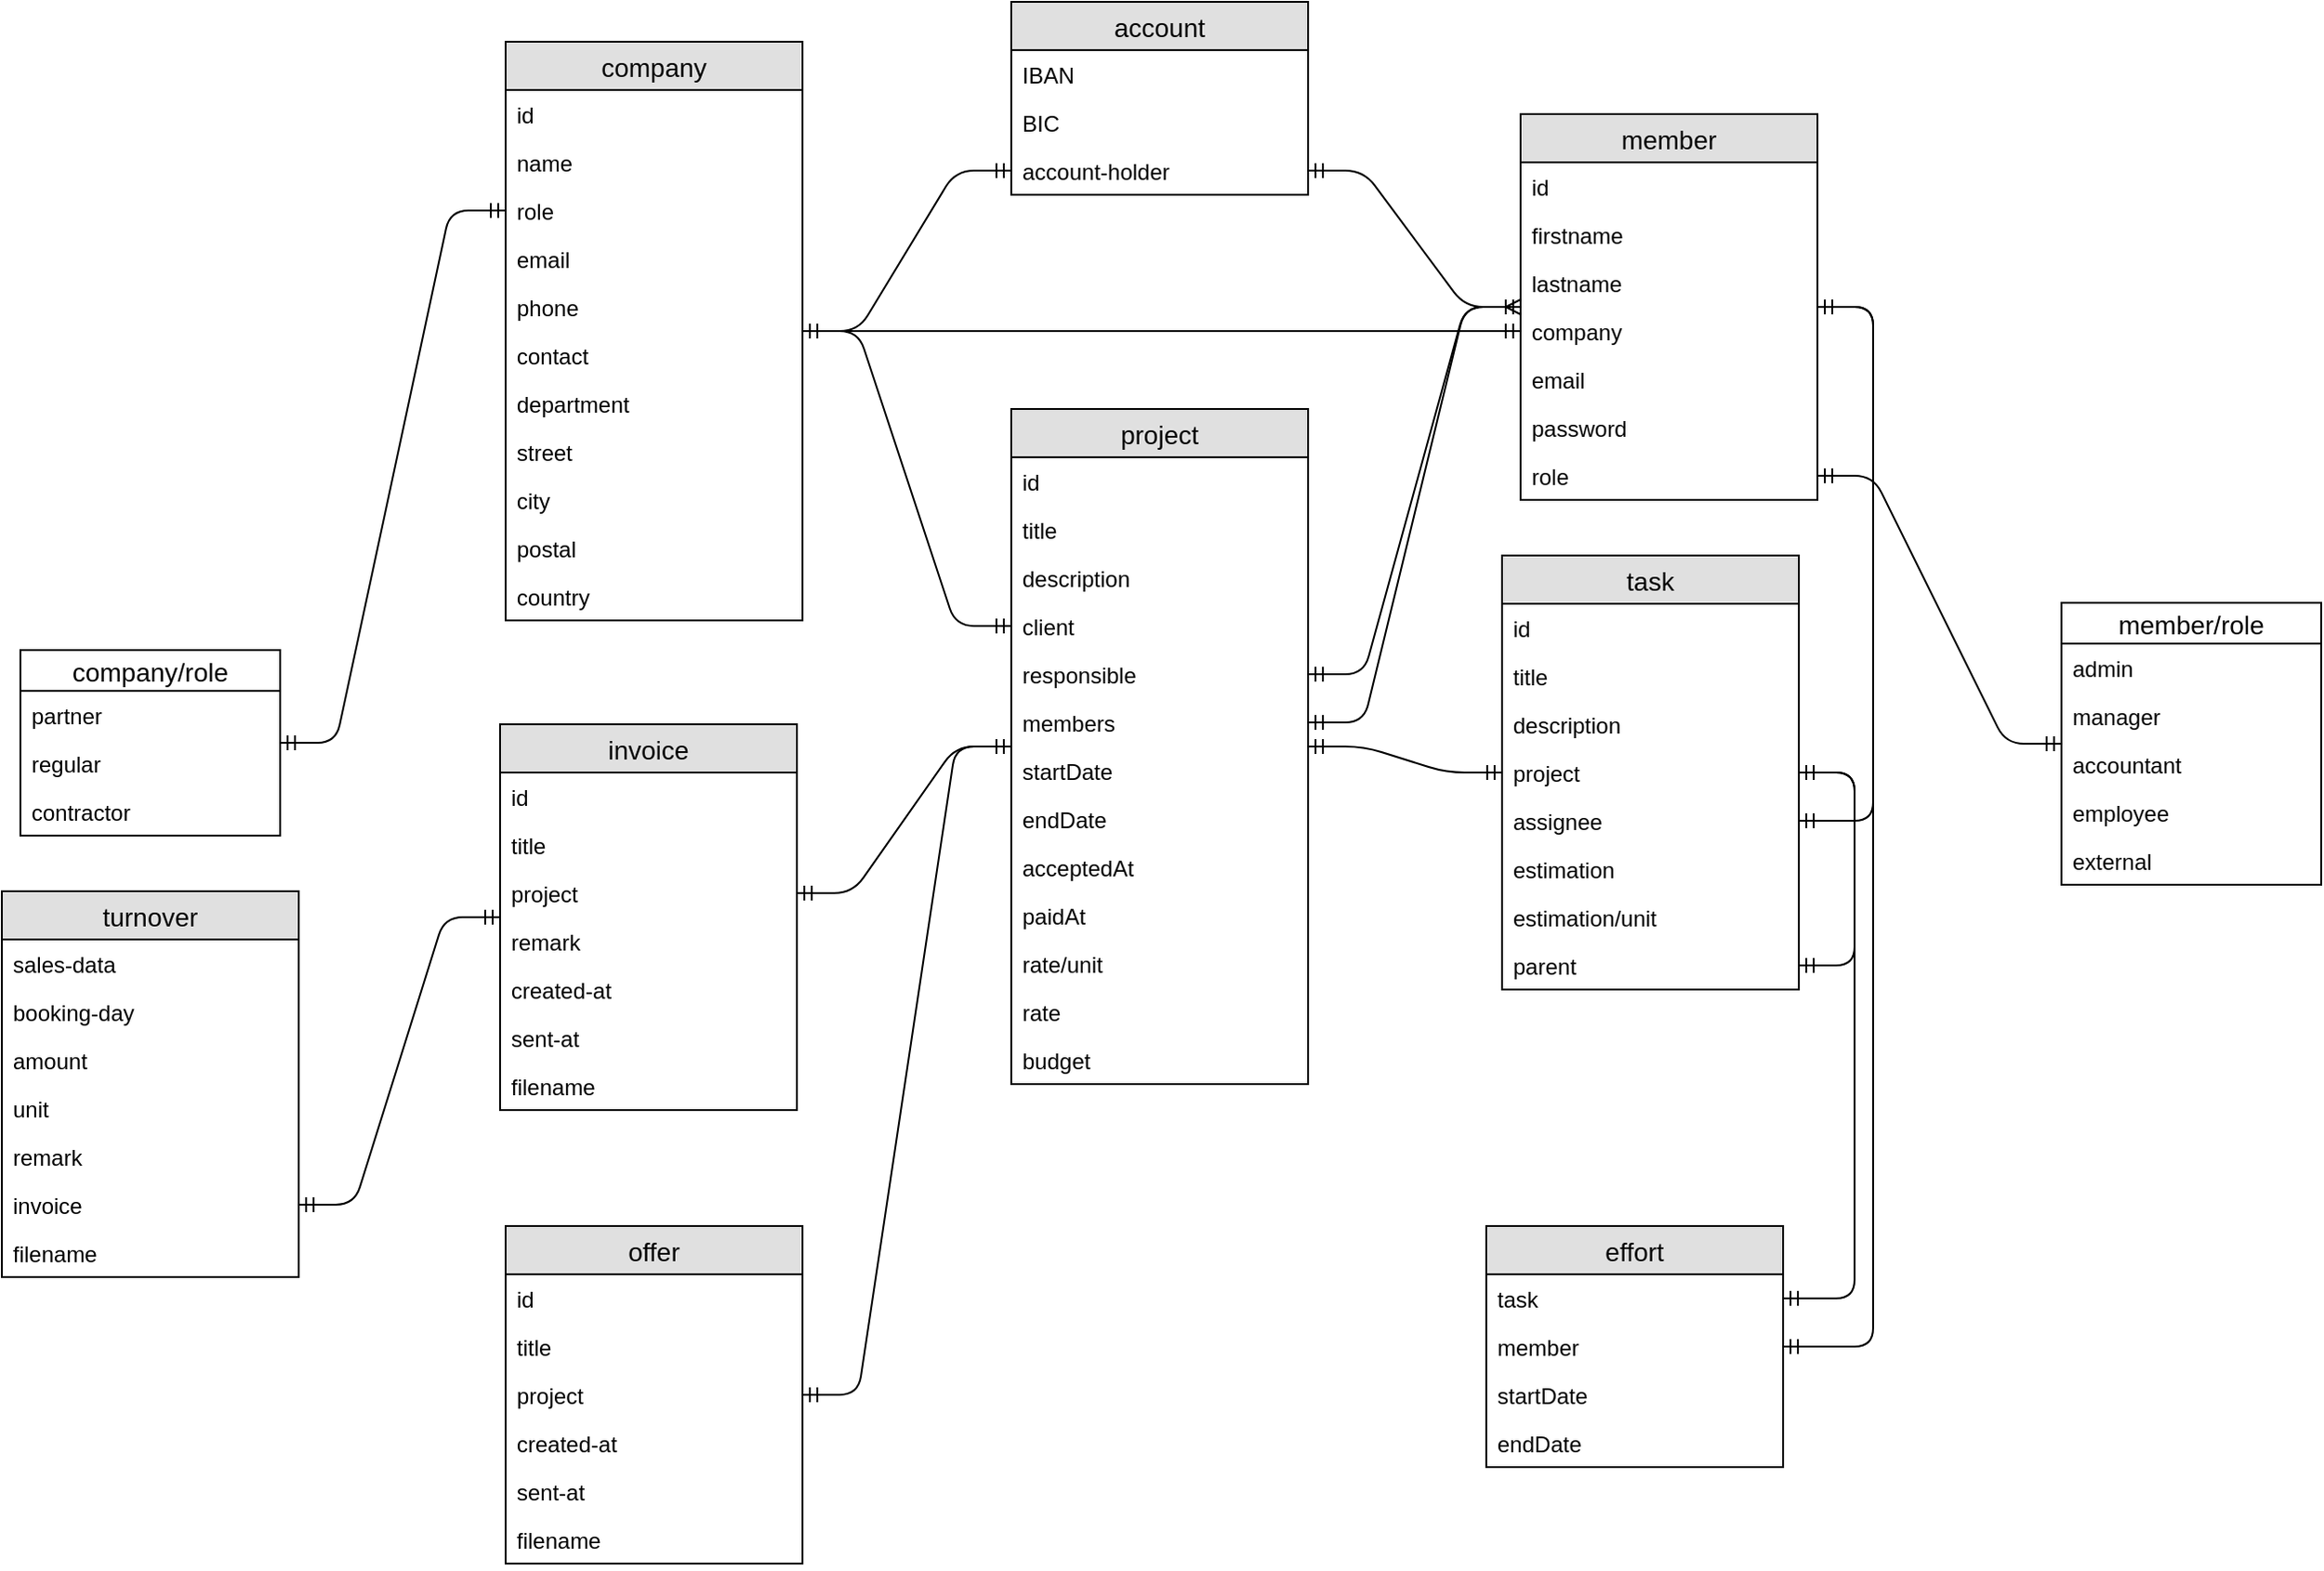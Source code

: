 <mxfile version="12.2.2" type="device" pages="1"><diagram id="qAF_xDKTyDfFlU9RqMce" name="Page-1"><mxGraphModel dx="1219" dy="1504" grid="1" gridSize="10" guides="1" tooltips="1" connect="1" arrows="1" fold="1" page="1" pageScale="1" pageWidth="850" pageHeight="1100" math="0" shadow="0"><root><mxCell id="0"/><mxCell id="1" parent="0"/><mxCell id="1NAAUIKCqXE3l0f01acw-54" value="company" style="swimlane;fontStyle=0;childLayout=stackLayout;horizontal=1;startSize=26;fillColor=#e0e0e0;horizontalStack=0;resizeParent=1;resizeParentMax=0;resizeLast=0;collapsible=1;marginBottom=0;swimlaneFillColor=#ffffff;align=center;fontSize=14;" vertex="1" parent="1"><mxGeometry x="481.5" y="171.5" width="160" height="312" as="geometry"/></mxCell><mxCell id="1NAAUIKCqXE3l0f01acw-69" value="id" style="text;strokeColor=none;fillColor=none;spacingLeft=4;spacingRight=4;overflow=hidden;rotatable=0;points=[[0,0.5],[1,0.5]];portConstraint=eastwest;fontSize=12;" vertex="1" parent="1NAAUIKCqXE3l0f01acw-54"><mxGeometry y="26" width="160" height="26" as="geometry"/></mxCell><mxCell id="1NAAUIKCqXE3l0f01acw-55" value="name" style="text;strokeColor=none;fillColor=none;spacingLeft=4;spacingRight=4;overflow=hidden;rotatable=0;points=[[0,0.5],[1,0.5]];portConstraint=eastwest;fontSize=12;" vertex="1" parent="1NAAUIKCqXE3l0f01acw-54"><mxGeometry y="52" width="160" height="26" as="geometry"/></mxCell><mxCell id="1NAAUIKCqXE3l0f01acw-84" value="role" style="text;strokeColor=none;fillColor=none;spacingLeft=4;spacingRight=4;overflow=hidden;rotatable=0;points=[[0,0.5],[1,0.5]];portConstraint=eastwest;fontSize=12;" vertex="1" parent="1NAAUIKCqXE3l0f01acw-54"><mxGeometry y="78" width="160" height="26" as="geometry"/></mxCell><mxCell id="1NAAUIKCqXE3l0f01acw-62" value="email" style="text;strokeColor=none;fillColor=none;spacingLeft=4;spacingRight=4;overflow=hidden;rotatable=0;points=[[0,0.5],[1,0.5]];portConstraint=eastwest;fontSize=12;" vertex="1" parent="1NAAUIKCqXE3l0f01acw-54"><mxGeometry y="104" width="160" height="26" as="geometry"/></mxCell><mxCell id="1NAAUIKCqXE3l0f01acw-63" value="phone" style="text;strokeColor=none;fillColor=none;spacingLeft=4;spacingRight=4;overflow=hidden;rotatable=0;points=[[0,0.5],[1,0.5]];portConstraint=eastwest;fontSize=12;" vertex="1" parent="1NAAUIKCqXE3l0f01acw-54"><mxGeometry y="130" width="160" height="26" as="geometry"/></mxCell><mxCell id="1NAAUIKCqXE3l0f01acw-56" value="contact" style="text;strokeColor=none;fillColor=none;spacingLeft=4;spacingRight=4;overflow=hidden;rotatable=0;points=[[0,0.5],[1,0.5]];portConstraint=eastwest;fontSize=12;" vertex="1" parent="1NAAUIKCqXE3l0f01acw-54"><mxGeometry y="156" width="160" height="26" as="geometry"/></mxCell><mxCell id="1NAAUIKCqXE3l0f01acw-57" value="department" style="text;strokeColor=none;fillColor=none;spacingLeft=4;spacingRight=4;overflow=hidden;rotatable=0;points=[[0,0.5],[1,0.5]];portConstraint=eastwest;fontSize=12;" vertex="1" parent="1NAAUIKCqXE3l0f01acw-54"><mxGeometry y="182" width="160" height="26" as="geometry"/></mxCell><mxCell id="1NAAUIKCqXE3l0f01acw-58" value="street" style="text;strokeColor=none;fillColor=none;spacingLeft=4;spacingRight=4;overflow=hidden;rotatable=0;points=[[0,0.5],[1,0.5]];portConstraint=eastwest;fontSize=12;" vertex="1" parent="1NAAUIKCqXE3l0f01acw-54"><mxGeometry y="208" width="160" height="26" as="geometry"/></mxCell><mxCell id="1NAAUIKCqXE3l0f01acw-59" value="city" style="text;strokeColor=none;fillColor=none;spacingLeft=4;spacingRight=4;overflow=hidden;rotatable=0;points=[[0,0.5],[1,0.5]];portConstraint=eastwest;fontSize=12;" vertex="1" parent="1NAAUIKCqXE3l0f01acw-54"><mxGeometry y="234" width="160" height="26" as="geometry"/></mxCell><mxCell id="1NAAUIKCqXE3l0f01acw-60" value="postal" style="text;strokeColor=none;fillColor=none;spacingLeft=4;spacingRight=4;overflow=hidden;rotatable=0;points=[[0,0.5],[1,0.5]];portConstraint=eastwest;fontSize=12;" vertex="1" parent="1NAAUIKCqXE3l0f01acw-54"><mxGeometry y="260" width="160" height="26" as="geometry"/></mxCell><mxCell id="1NAAUIKCqXE3l0f01acw-61" value="country" style="text;strokeColor=none;fillColor=none;spacingLeft=4;spacingRight=4;overflow=hidden;rotatable=0;points=[[0,0.5],[1,0.5]];portConstraint=eastwest;fontSize=12;" vertex="1" parent="1NAAUIKCqXE3l0f01acw-54"><mxGeometry y="286" width="160" height="26" as="geometry"/></mxCell><mxCell id="1NAAUIKCqXE3l0f01acw-64" value="member" style="swimlane;fontStyle=0;childLayout=stackLayout;horizontal=1;startSize=26;fillColor=#e0e0e0;horizontalStack=0;resizeParent=1;resizeParentMax=0;resizeLast=0;collapsible=1;marginBottom=0;swimlaneFillColor=#ffffff;align=center;fontSize=14;" vertex="1" parent="1"><mxGeometry x="1028.5" y="210.5" width="160" height="208" as="geometry"><mxRectangle x="1028.5" y="210.5" width="80" height="26" as="alternateBounds"/></mxGeometry></mxCell><mxCell id="1NAAUIKCqXE3l0f01acw-68" value="id" style="text;strokeColor=none;fillColor=none;spacingLeft=4;spacingRight=4;overflow=hidden;rotatable=0;points=[[0,0.5],[1,0.5]];portConstraint=eastwest;fontSize=12;" vertex="1" parent="1NAAUIKCqXE3l0f01acw-64"><mxGeometry y="26" width="160" height="26" as="geometry"/></mxCell><mxCell id="1NAAUIKCqXE3l0f01acw-65" value="firstname" style="text;strokeColor=none;fillColor=none;spacingLeft=4;spacingRight=4;overflow=hidden;rotatable=0;points=[[0,0.5],[1,0.5]];portConstraint=eastwest;fontSize=12;" vertex="1" parent="1NAAUIKCqXE3l0f01acw-64"><mxGeometry y="52" width="160" height="26" as="geometry"/></mxCell><mxCell id="1NAAUIKCqXE3l0f01acw-66" value="lastname" style="text;strokeColor=none;fillColor=none;spacingLeft=4;spacingRight=4;overflow=hidden;rotatable=0;points=[[0,0.5],[1,0.5]];portConstraint=eastwest;fontSize=12;" vertex="1" parent="1NAAUIKCqXE3l0f01acw-64"><mxGeometry y="78" width="160" height="26" as="geometry"/></mxCell><mxCell id="1NAAUIKCqXE3l0f01acw-175" value="company" style="text;strokeColor=none;fillColor=none;spacingLeft=4;spacingRight=4;overflow=hidden;rotatable=0;points=[[0,0.5],[1,0.5]];portConstraint=eastwest;fontSize=12;" vertex="1" parent="1NAAUIKCqXE3l0f01acw-64"><mxGeometry y="104" width="160" height="26" as="geometry"/></mxCell><mxCell id="1NAAUIKCqXE3l0f01acw-67" value="email" style="text;strokeColor=none;fillColor=none;spacingLeft=4;spacingRight=4;overflow=hidden;rotatable=0;points=[[0,0.5],[1,0.5]];portConstraint=eastwest;fontSize=12;" vertex="1" parent="1NAAUIKCqXE3l0f01acw-64"><mxGeometry y="130" width="160" height="26" as="geometry"/></mxCell><mxCell id="1NAAUIKCqXE3l0f01acw-71" value="password" style="text;strokeColor=none;fillColor=none;spacingLeft=4;spacingRight=4;overflow=hidden;rotatable=0;points=[[0,0.5],[1,0.5]];portConstraint=eastwest;fontSize=12;" vertex="1" parent="1NAAUIKCqXE3l0f01acw-64"><mxGeometry y="156" width="160" height="26" as="geometry"/></mxCell><mxCell id="1NAAUIKCqXE3l0f01acw-70" value="role" style="text;strokeColor=none;fillColor=none;spacingLeft=4;spacingRight=4;overflow=hidden;rotatable=0;points=[[0,0.5],[1,0.5]];portConstraint=eastwest;fontSize=12;" vertex="1" parent="1NAAUIKCqXE3l0f01acw-64"><mxGeometry y="182" width="160" height="26" as="geometry"/></mxCell><mxCell id="1NAAUIKCqXE3l0f01acw-91" value="account" style="swimlane;fontStyle=0;childLayout=stackLayout;horizontal=1;startSize=26;fillColor=#e0e0e0;horizontalStack=0;resizeParent=1;resizeParentMax=0;resizeLast=0;collapsible=1;marginBottom=0;swimlaneFillColor=#ffffff;align=center;fontSize=14;" vertex="1" parent="1"><mxGeometry x="754" y="150" width="160" height="104" as="geometry"/></mxCell><mxCell id="1NAAUIKCqXE3l0f01acw-92" value="IBAN" style="text;strokeColor=none;fillColor=none;spacingLeft=4;spacingRight=4;overflow=hidden;rotatable=0;points=[[0,0.5],[1,0.5]];portConstraint=eastwest;fontSize=12;" vertex="1" parent="1NAAUIKCqXE3l0f01acw-91"><mxGeometry y="26" width="160" height="26" as="geometry"/></mxCell><mxCell id="1NAAUIKCqXE3l0f01acw-93" value="BIC" style="text;strokeColor=none;fillColor=none;spacingLeft=4;spacingRight=4;overflow=hidden;rotatable=0;points=[[0,0.5],[1,0.5]];portConstraint=eastwest;fontSize=12;" vertex="1" parent="1NAAUIKCqXE3l0f01acw-91"><mxGeometry y="52" width="160" height="26" as="geometry"/></mxCell><mxCell id="1NAAUIKCqXE3l0f01acw-94" value="account-holder" style="text;strokeColor=none;fillColor=none;spacingLeft=4;spacingRight=4;overflow=hidden;rotatable=0;points=[[0,0.5],[1,0.5]];portConstraint=eastwest;fontSize=12;" vertex="1" parent="1NAAUIKCqXE3l0f01acw-91"><mxGeometry y="78" width="160" height="26" as="geometry"/></mxCell><mxCell id="1NAAUIKCqXE3l0f01acw-100" value="" style="edgeStyle=entityRelationEdgeStyle;fontSize=12;html=1;endArrow=ERmandOne;startArrow=ERmandOne;exitX=1;exitY=0.5;exitDx=0;exitDy=0;" edge="1" parent="1" source="1NAAUIKCqXE3l0f01acw-70" target="1NAAUIKCqXE3l0f01acw-139"><mxGeometry width="100" height="100" relative="1" as="geometry"><mxPoint x="1111.5" y="630.5" as="sourcePoint"/><mxPoint x="1328.5" y="365.5" as="targetPoint"/></mxGeometry></mxCell><mxCell id="1NAAUIKCqXE3l0f01acw-101" value="" style="edgeStyle=entityRelationEdgeStyle;fontSize=12;html=1;endArrow=ERmandOne;startArrow=ERmandOne;" edge="1" parent="1" source="1NAAUIKCqXE3l0f01acw-145" target="1NAAUIKCqXE3l0f01acw-84"><mxGeometry width="100" height="100" relative="1" as="geometry"><mxPoint x="321.5" y="370.5" as="sourcePoint"/><mxPoint x="451.5" y="380.5" as="targetPoint"/></mxGeometry></mxCell><mxCell id="1NAAUIKCqXE3l0f01acw-102" value="" style="edgeStyle=entityRelationEdgeStyle;fontSize=12;html=1;endArrow=ERmandOne;startArrow=ERmandOne;" edge="1" parent="1" source="1NAAUIKCqXE3l0f01acw-94" target="1NAAUIKCqXE3l0f01acw-64"><mxGeometry width="100" height="100" relative="1" as="geometry"><mxPoint x="1001.5" y="210.5" as="sourcePoint"/><mxPoint x="1071.5" y="140.5" as="targetPoint"/></mxGeometry></mxCell><mxCell id="1NAAUIKCqXE3l0f01acw-104" value="" style="edgeStyle=entityRelationEdgeStyle;fontSize=12;html=1;endArrow=ERmandOne;startArrow=ERmandOne;" edge="1" parent="1" source="1NAAUIKCqXE3l0f01acw-54" target="1NAAUIKCqXE3l0f01acw-94"><mxGeometry width="100" height="100" relative="1" as="geometry"><mxPoint x="571.5" y="170.5" as="sourcePoint"/><mxPoint x="671.5" y="70.5" as="targetPoint"/></mxGeometry></mxCell><mxCell id="1NAAUIKCqXE3l0f01acw-108" value="project" style="swimlane;fontStyle=0;childLayout=stackLayout;horizontal=1;startSize=26;fillColor=#e0e0e0;horizontalStack=0;resizeParent=1;resizeParentMax=0;resizeLast=0;collapsible=1;marginBottom=0;swimlaneFillColor=#ffffff;align=center;fontSize=14;" vertex="1" parent="1"><mxGeometry x="754" y="369.5" width="160" height="364" as="geometry"/></mxCell><mxCell id="1NAAUIKCqXE3l0f01acw-123" value="id" style="text;strokeColor=none;fillColor=none;spacingLeft=4;spacingRight=4;overflow=hidden;rotatable=0;points=[[0,0.5],[1,0.5]];portConstraint=eastwest;fontSize=12;" vertex="1" parent="1NAAUIKCqXE3l0f01acw-108"><mxGeometry y="26" width="160" height="26" as="geometry"/></mxCell><mxCell id="1NAAUIKCqXE3l0f01acw-109" value="title" style="text;strokeColor=none;fillColor=none;spacingLeft=4;spacingRight=4;overflow=hidden;rotatable=0;points=[[0,0.5],[1,0.5]];portConstraint=eastwest;fontSize=12;" vertex="1" parent="1NAAUIKCqXE3l0f01acw-108"><mxGeometry y="52" width="160" height="26" as="geometry"/></mxCell><mxCell id="1NAAUIKCqXE3l0f01acw-110" value="description" style="text;strokeColor=none;fillColor=none;spacingLeft=4;spacingRight=4;overflow=hidden;rotatable=0;points=[[0,0.5],[1,0.5]];portConstraint=eastwest;fontSize=12;" vertex="1" parent="1NAAUIKCqXE3l0f01acw-108"><mxGeometry y="78" width="160" height="26" as="geometry"/></mxCell><mxCell id="1NAAUIKCqXE3l0f01acw-111" value="client" style="text;strokeColor=none;fillColor=none;spacingLeft=4;spacingRight=4;overflow=hidden;rotatable=0;points=[[0,0.5],[1,0.5]];portConstraint=eastwest;fontSize=12;" vertex="1" parent="1NAAUIKCqXE3l0f01acw-108"><mxGeometry y="104" width="160" height="26" as="geometry"/></mxCell><mxCell id="1NAAUIKCqXE3l0f01acw-116" value="responsible" style="text;strokeColor=none;fillColor=none;spacingLeft=4;spacingRight=4;overflow=hidden;rotatable=0;points=[[0,0.5],[1,0.5]];portConstraint=eastwest;fontSize=12;" vertex="1" parent="1NAAUIKCqXE3l0f01acw-108"><mxGeometry y="130" width="160" height="26" as="geometry"/></mxCell><mxCell id="1NAAUIKCqXE3l0f01acw-117" value="members" style="text;strokeColor=none;fillColor=none;spacingLeft=4;spacingRight=4;overflow=hidden;rotatable=0;points=[[0,0.5],[1,0.5]];portConstraint=eastwest;fontSize=12;" vertex="1" parent="1NAAUIKCqXE3l0f01acw-108"><mxGeometry y="156" width="160" height="26" as="geometry"/></mxCell><mxCell id="1NAAUIKCqXE3l0f01acw-118" value="startDate" style="text;strokeColor=none;fillColor=none;spacingLeft=4;spacingRight=4;overflow=hidden;rotatable=0;points=[[0,0.5],[1,0.5]];portConstraint=eastwest;fontSize=12;" vertex="1" parent="1NAAUIKCqXE3l0f01acw-108"><mxGeometry y="182" width="160" height="26" as="geometry"/></mxCell><mxCell id="1NAAUIKCqXE3l0f01acw-119" value="endDate" style="text;strokeColor=none;fillColor=none;spacingLeft=4;spacingRight=4;overflow=hidden;rotatable=0;points=[[0,0.5],[1,0.5]];portConstraint=eastwest;fontSize=12;" vertex="1" parent="1NAAUIKCqXE3l0f01acw-108"><mxGeometry y="208" width="160" height="26" as="geometry"/></mxCell><mxCell id="1NAAUIKCqXE3l0f01acw-120" value="acceptedAt" style="text;strokeColor=none;fillColor=none;spacingLeft=4;spacingRight=4;overflow=hidden;rotatable=0;points=[[0,0.5],[1,0.5]];portConstraint=eastwest;fontSize=12;" vertex="1" parent="1NAAUIKCqXE3l0f01acw-108"><mxGeometry y="234" width="160" height="26" as="geometry"/></mxCell><mxCell id="1NAAUIKCqXE3l0f01acw-115" value="paidAt" style="text;strokeColor=none;fillColor=none;spacingLeft=4;spacingRight=4;overflow=hidden;rotatable=0;points=[[0,0.5],[1,0.5]];portConstraint=eastwest;fontSize=12;" vertex="1" parent="1NAAUIKCqXE3l0f01acw-108"><mxGeometry y="260" width="160" height="26" as="geometry"/></mxCell><mxCell id="1NAAUIKCqXE3l0f01acw-113" value="rate/unit" style="text;strokeColor=none;fillColor=none;spacingLeft=4;spacingRight=4;overflow=hidden;rotatable=0;points=[[0,0.5],[1,0.5]];portConstraint=eastwest;fontSize=12;" vertex="1" parent="1NAAUIKCqXE3l0f01acw-108"><mxGeometry y="286" width="160" height="26" as="geometry"/></mxCell><mxCell id="1NAAUIKCqXE3l0f01acw-114" value="rate" style="text;strokeColor=none;fillColor=none;spacingLeft=4;spacingRight=4;overflow=hidden;rotatable=0;points=[[0,0.5],[1,0.5]];portConstraint=eastwest;fontSize=12;" vertex="1" parent="1NAAUIKCqXE3l0f01acw-108"><mxGeometry y="312" width="160" height="26" as="geometry"/></mxCell><mxCell id="1NAAUIKCqXE3l0f01acw-112" value="budget" style="text;strokeColor=none;fillColor=none;spacingLeft=4;spacingRight=4;overflow=hidden;rotatable=0;points=[[0,0.5],[1,0.5]];portConstraint=eastwest;fontSize=12;" vertex="1" parent="1NAAUIKCqXE3l0f01acw-108"><mxGeometry y="338" width="160" height="26" as="geometry"/></mxCell><mxCell id="1NAAUIKCqXE3l0f01acw-121" value="" style="edgeStyle=entityRelationEdgeStyle;fontSize=12;html=1;endArrow=ERmandOne;startArrow=ERmandOne;" edge="1" parent="1" source="1NAAUIKCqXE3l0f01acw-111" target="1NAAUIKCqXE3l0f01acw-54"><mxGeometry width="100" height="100" relative="1" as="geometry"><mxPoint x="991.5" y="790.5" as="sourcePoint"/><mxPoint x="1091.5" y="690.5" as="targetPoint"/></mxGeometry></mxCell><mxCell id="1NAAUIKCqXE3l0f01acw-122" value="" style="edgeStyle=entityRelationEdgeStyle;fontSize=12;html=1;endArrow=ERmandOne;startArrow=ERmandOne;" edge="1" parent="1" source="1NAAUIKCqXE3l0f01acw-116" target="1NAAUIKCqXE3l0f01acw-64"><mxGeometry width="100" height="100" relative="1" as="geometry"><mxPoint x="1141.5" y="740.5" as="sourcePoint"/><mxPoint x="1241.5" y="640.5" as="targetPoint"/></mxGeometry></mxCell><mxCell id="1NAAUIKCqXE3l0f01acw-124" value="" style="edgeStyle=entityRelationEdgeStyle;fontSize=12;html=1;endArrow=ERoneToMany;startArrow=ERmandOne;" edge="1" parent="1" source="1NAAUIKCqXE3l0f01acw-117" target="1NAAUIKCqXE3l0f01acw-64"><mxGeometry width="100" height="100" relative="1" as="geometry"><mxPoint x="1021.5" y="850.5" as="sourcePoint"/><mxPoint x="1121.5" y="750.5" as="targetPoint"/></mxGeometry></mxCell><mxCell id="1NAAUIKCqXE3l0f01acw-126" value="task" style="swimlane;fontStyle=0;childLayout=stackLayout;horizontal=1;startSize=26;fillColor=#e0e0e0;horizontalStack=0;resizeParent=1;resizeParentMax=0;resizeLast=0;collapsible=1;marginBottom=0;swimlaneFillColor=#ffffff;align=center;fontSize=14;" vertex="1" parent="1"><mxGeometry x="1018.5" y="448.5" width="160" height="234" as="geometry"><mxRectangle x="1018.5" y="448.5" width="60" height="26" as="alternateBounds"/></mxGeometry></mxCell><mxCell id="1NAAUIKCqXE3l0f01acw-127" value="id" style="text;strokeColor=none;fillColor=none;spacingLeft=4;spacingRight=4;overflow=hidden;rotatable=0;points=[[0,0.5],[1,0.5]];portConstraint=eastwest;fontSize=12;" vertex="1" parent="1NAAUIKCqXE3l0f01acw-126"><mxGeometry y="26" width="160" height="26" as="geometry"/></mxCell><mxCell id="1NAAUIKCqXE3l0f01acw-128" value="title" style="text;strokeColor=none;fillColor=none;spacingLeft=4;spacingRight=4;overflow=hidden;rotatable=0;points=[[0,0.5],[1,0.5]];portConstraint=eastwest;fontSize=12;" vertex="1" parent="1NAAUIKCqXE3l0f01acw-126"><mxGeometry y="52" width="160" height="26" as="geometry"/></mxCell><mxCell id="1NAAUIKCqXE3l0f01acw-129" value="description" style="text;strokeColor=none;fillColor=none;spacingLeft=4;spacingRight=4;overflow=hidden;rotatable=0;points=[[0,0.5],[1,0.5]];portConstraint=eastwest;fontSize=12;" vertex="1" parent="1NAAUIKCqXE3l0f01acw-126"><mxGeometry y="78" width="160" height="26" as="geometry"/></mxCell><mxCell id="1NAAUIKCqXE3l0f01acw-131" value="project" style="text;strokeColor=none;fillColor=none;spacingLeft=4;spacingRight=4;overflow=hidden;rotatable=0;points=[[0,0.5],[1,0.5]];portConstraint=eastwest;fontSize=12;" vertex="1" parent="1NAAUIKCqXE3l0f01acw-126"><mxGeometry y="104" width="160" height="26" as="geometry"/></mxCell><mxCell id="1NAAUIKCqXE3l0f01acw-130" value="assignee" style="text;strokeColor=none;fillColor=none;spacingLeft=4;spacingRight=4;overflow=hidden;rotatable=0;points=[[0,0.5],[1,0.5]];portConstraint=eastwest;fontSize=12;" vertex="1" parent="1NAAUIKCqXE3l0f01acw-126"><mxGeometry y="130" width="160" height="26" as="geometry"/></mxCell><mxCell id="1NAAUIKCqXE3l0f01acw-132" value="estimation" style="text;strokeColor=none;fillColor=none;spacingLeft=4;spacingRight=4;overflow=hidden;rotatable=0;points=[[0,0.5],[1,0.5]];portConstraint=eastwest;fontSize=12;" vertex="1" parent="1NAAUIKCqXE3l0f01acw-126"><mxGeometry y="156" width="160" height="26" as="geometry"/></mxCell><mxCell id="1NAAUIKCqXE3l0f01acw-133" value="estimation/unit" style="text;strokeColor=none;fillColor=none;spacingLeft=4;spacingRight=4;overflow=hidden;rotatable=0;points=[[0,0.5],[1,0.5]];portConstraint=eastwest;fontSize=12;" vertex="1" parent="1NAAUIKCqXE3l0f01acw-126"><mxGeometry y="182" width="160" height="26" as="geometry"/></mxCell><mxCell id="1NAAUIKCqXE3l0f01acw-134" value="parent" style="text;strokeColor=none;fillColor=none;spacingLeft=4;spacingRight=4;overflow=hidden;rotatable=0;points=[[0,0.5],[1,0.5]];portConstraint=eastwest;fontSize=12;" vertex="1" parent="1NAAUIKCqXE3l0f01acw-126"><mxGeometry y="208" width="160" height="26" as="geometry"/></mxCell><mxCell id="1NAAUIKCqXE3l0f01acw-137" value="" style="edgeStyle=entityRelationEdgeStyle;fontSize=12;html=1;endArrow=ERmandOne;startArrow=ERmandOne;" edge="1" parent="1NAAUIKCqXE3l0f01acw-126" source="1NAAUIKCqXE3l0f01acw-134" target="1NAAUIKCqXE3l0f01acw-126"><mxGeometry width="100" height="100" relative="1" as="geometry"><mxPoint x="270" y="297" as="sourcePoint"/><mxPoint x="370" y="197" as="targetPoint"/></mxGeometry></mxCell><mxCell id="1NAAUIKCqXE3l0f01acw-135" value="" style="edgeStyle=entityRelationEdgeStyle;fontSize=12;html=1;endArrow=ERmandOne;startArrow=ERmandOne;" edge="1" parent="1" source="1NAAUIKCqXE3l0f01acw-108" target="1NAAUIKCqXE3l0f01acw-131"><mxGeometry width="100" height="100" relative="1" as="geometry"><mxPoint x="958.5" y="899.5" as="sourcePoint"/><mxPoint x="1058.5" y="799.5" as="targetPoint"/></mxGeometry></mxCell><mxCell id="1NAAUIKCqXE3l0f01acw-136" value="" style="edgeStyle=entityRelationEdgeStyle;fontSize=12;html=1;endArrow=ERmandOne;startArrow=ERmandOne;" edge="1" parent="1" source="1NAAUIKCqXE3l0f01acw-130" target="1NAAUIKCqXE3l0f01acw-64"><mxGeometry width="100" height="100" relative="1" as="geometry"><mxPoint x="1228.5" y="791.5" as="sourcePoint"/><mxPoint x="1328.5" y="691.5" as="targetPoint"/></mxGeometry></mxCell><mxCell id="1NAAUIKCqXE3l0f01acw-139" value="member/role" style="swimlane;fontStyle=0;childLayout=stackLayout;horizontal=1;startSize=22;fillColor=none;horizontalStack=0;resizeParent=1;resizeParentMax=0;resizeLast=0;collapsible=1;marginBottom=0;swimlaneFillColor=#ffffff;align=center;fontSize=14;" vertex="1" parent="1"><mxGeometry x="1320" y="474" width="140" height="152" as="geometry"/></mxCell><mxCell id="1NAAUIKCqXE3l0f01acw-140" value="admin" style="text;strokeColor=none;fillColor=none;spacingLeft=4;spacingRight=4;overflow=hidden;rotatable=0;points=[[0,0.5],[1,0.5]];portConstraint=eastwest;fontSize=12;" vertex="1" parent="1NAAUIKCqXE3l0f01acw-139"><mxGeometry y="22" width="140" height="26" as="geometry"/></mxCell><mxCell id="1NAAUIKCqXE3l0f01acw-141" value="manager" style="text;strokeColor=none;fillColor=none;spacingLeft=4;spacingRight=4;overflow=hidden;rotatable=0;points=[[0,0.5],[1,0.5]];portConstraint=eastwest;fontSize=12;" vertex="1" parent="1NAAUIKCqXE3l0f01acw-139"><mxGeometry y="48" width="140" height="26" as="geometry"/></mxCell><mxCell id="1NAAUIKCqXE3l0f01acw-142" value="accountant" style="text;strokeColor=none;fillColor=none;spacingLeft=4;spacingRight=4;overflow=hidden;rotatable=0;points=[[0,0.5],[1,0.5]];portConstraint=eastwest;fontSize=12;" vertex="1" parent="1NAAUIKCqXE3l0f01acw-139"><mxGeometry y="74" width="140" height="26" as="geometry"/></mxCell><mxCell id="1NAAUIKCqXE3l0f01acw-143" value="employee" style="text;strokeColor=none;fillColor=none;spacingLeft=4;spacingRight=4;overflow=hidden;rotatable=0;points=[[0,0.5],[1,0.5]];portConstraint=eastwest;fontSize=12;" vertex="1" parent="1NAAUIKCqXE3l0f01acw-139"><mxGeometry y="100" width="140" height="26" as="geometry"/></mxCell><mxCell id="1NAAUIKCqXE3l0f01acw-144" value="external" style="text;strokeColor=none;fillColor=none;spacingLeft=4;spacingRight=4;overflow=hidden;rotatable=0;points=[[0,0.5],[1,0.5]];portConstraint=eastwest;fontSize=12;" vertex="1" parent="1NAAUIKCqXE3l0f01acw-139"><mxGeometry y="126" width="140" height="26" as="geometry"/></mxCell><mxCell id="1NAAUIKCqXE3l0f01acw-145" value="company/role" style="swimlane;fontStyle=0;childLayout=stackLayout;horizontal=1;startSize=22;fillColor=none;horizontalStack=0;resizeParent=1;resizeParentMax=0;resizeLast=0;collapsible=1;marginBottom=0;swimlaneFillColor=#ffffff;align=center;fontSize=14;" vertex="1" parent="1"><mxGeometry x="220" y="499.5" width="140" height="100" as="geometry"/></mxCell><mxCell id="1NAAUIKCqXE3l0f01acw-146" value="partner" style="text;strokeColor=none;fillColor=none;spacingLeft=4;spacingRight=4;overflow=hidden;rotatable=0;points=[[0,0.5],[1,0.5]];portConstraint=eastwest;fontSize=12;" vertex="1" parent="1NAAUIKCqXE3l0f01acw-145"><mxGeometry y="22" width="140" height="26" as="geometry"/></mxCell><mxCell id="1NAAUIKCqXE3l0f01acw-147" value="regular" style="text;strokeColor=none;fillColor=none;spacingLeft=4;spacingRight=4;overflow=hidden;rotatable=0;points=[[0,0.5],[1,0.5]];portConstraint=eastwest;fontSize=12;" vertex="1" parent="1NAAUIKCqXE3l0f01acw-145"><mxGeometry y="48" width="140" height="26" as="geometry"/></mxCell><mxCell id="1NAAUIKCqXE3l0f01acw-148" value="contractor" style="text;strokeColor=none;fillColor=none;spacingLeft=4;spacingRight=4;overflow=hidden;rotatable=0;points=[[0,0.5],[1,0.5]];portConstraint=eastwest;fontSize=12;" vertex="1" parent="1NAAUIKCqXE3l0f01acw-145"><mxGeometry y="74" width="140" height="26" as="geometry"/></mxCell><mxCell id="1NAAUIKCqXE3l0f01acw-149" value="invoice" style="swimlane;fontStyle=0;childLayout=stackLayout;horizontal=1;startSize=26;fillColor=#e0e0e0;horizontalStack=0;resizeParent=1;resizeParentMax=0;resizeLast=0;collapsible=1;marginBottom=0;swimlaneFillColor=#ffffff;align=center;fontSize=14;" vertex="1" parent="1"><mxGeometry x="478.5" y="539.5" width="160" height="208" as="geometry"/></mxCell><mxCell id="1NAAUIKCqXE3l0f01acw-150" value="id" style="text;strokeColor=none;fillColor=none;spacingLeft=4;spacingRight=4;overflow=hidden;rotatable=0;points=[[0,0.5],[1,0.5]];portConstraint=eastwest;fontSize=12;" vertex="1" parent="1NAAUIKCqXE3l0f01acw-149"><mxGeometry y="26" width="160" height="26" as="geometry"/></mxCell><mxCell id="1NAAUIKCqXE3l0f01acw-165" value="title" style="text;strokeColor=none;fillColor=none;spacingLeft=4;spacingRight=4;overflow=hidden;rotatable=0;points=[[0,0.5],[1,0.5]];portConstraint=eastwest;fontSize=12;" vertex="1" parent="1NAAUIKCqXE3l0f01acw-149"><mxGeometry y="52" width="160" height="26" as="geometry"/></mxCell><mxCell id="1NAAUIKCqXE3l0f01acw-159" value="project" style="text;strokeColor=none;fillColor=none;spacingLeft=4;spacingRight=4;overflow=hidden;rotatable=0;points=[[0,0.5],[1,0.5]];portConstraint=eastwest;fontSize=12;" vertex="1" parent="1NAAUIKCqXE3l0f01acw-149"><mxGeometry y="78" width="160" height="26" as="geometry"/></mxCell><mxCell id="1NAAUIKCqXE3l0f01acw-167" value="remark" style="text;strokeColor=none;fillColor=none;spacingLeft=4;spacingRight=4;overflow=hidden;rotatable=0;points=[[0,0.5],[1,0.5]];portConstraint=eastwest;fontSize=12;" vertex="1" parent="1NAAUIKCqXE3l0f01acw-149"><mxGeometry y="104" width="160" height="26" as="geometry"/></mxCell><mxCell id="1NAAUIKCqXE3l0f01acw-157" value="created-at" style="text;strokeColor=none;fillColor=none;spacingLeft=4;spacingRight=4;overflow=hidden;rotatable=0;points=[[0,0.5],[1,0.5]];portConstraint=eastwest;fontSize=12;" vertex="1" parent="1NAAUIKCqXE3l0f01acw-149"><mxGeometry y="130" width="160" height="26" as="geometry"/></mxCell><mxCell id="1NAAUIKCqXE3l0f01acw-158" value="sent-at" style="text;strokeColor=none;fillColor=none;spacingLeft=4;spacingRight=4;overflow=hidden;rotatable=0;points=[[0,0.5],[1,0.5]];portConstraint=eastwest;fontSize=12;" vertex="1" parent="1NAAUIKCqXE3l0f01acw-149"><mxGeometry y="156" width="160" height="26" as="geometry"/></mxCell><mxCell id="1NAAUIKCqXE3l0f01acw-151" value="filename" style="text;strokeColor=none;fillColor=none;spacingLeft=4;spacingRight=4;overflow=hidden;rotatable=0;points=[[0,0.5],[1,0.5]];portConstraint=eastwest;fontSize=12;" vertex="1" parent="1NAAUIKCqXE3l0f01acw-149"><mxGeometry y="182" width="160" height="26" as="geometry"/></mxCell><mxCell id="1NAAUIKCqXE3l0f01acw-153" value="offer" style="swimlane;fontStyle=0;childLayout=stackLayout;horizontal=1;startSize=26;fillColor=#e0e0e0;horizontalStack=0;resizeParent=1;resizeParentMax=0;resizeLast=0;collapsible=1;marginBottom=0;swimlaneFillColor=#ffffff;align=center;fontSize=14;" vertex="1" parent="1"><mxGeometry x="481.5" y="810" width="160" height="182" as="geometry"/></mxCell><mxCell id="1NAAUIKCqXE3l0f01acw-154" value="id" style="text;strokeColor=none;fillColor=none;spacingLeft=4;spacingRight=4;overflow=hidden;rotatable=0;points=[[0,0.5],[1,0.5]];portConstraint=eastwest;fontSize=12;" vertex="1" parent="1NAAUIKCqXE3l0f01acw-153"><mxGeometry y="26" width="160" height="26" as="geometry"/></mxCell><mxCell id="1NAAUIKCqXE3l0f01acw-164" value="title" style="text;strokeColor=none;fillColor=none;spacingLeft=4;spacingRight=4;overflow=hidden;rotatable=0;points=[[0,0.5],[1,0.5]];portConstraint=eastwest;fontSize=12;" vertex="1" parent="1NAAUIKCqXE3l0f01acw-153"><mxGeometry y="52" width="160" height="26" as="geometry"/></mxCell><mxCell id="1NAAUIKCqXE3l0f01acw-160" value="project" style="text;strokeColor=none;fillColor=none;spacingLeft=4;spacingRight=4;overflow=hidden;rotatable=0;points=[[0,0.5],[1,0.5]];portConstraint=eastwest;fontSize=12;" vertex="1" parent="1NAAUIKCqXE3l0f01acw-153"><mxGeometry y="78" width="160" height="26" as="geometry"/></mxCell><mxCell id="1NAAUIKCqXE3l0f01acw-155" value="created-at" style="text;strokeColor=none;fillColor=none;spacingLeft=4;spacingRight=4;overflow=hidden;rotatable=0;points=[[0,0.5],[1,0.5]];portConstraint=eastwest;fontSize=12;" vertex="1" parent="1NAAUIKCqXE3l0f01acw-153"><mxGeometry y="104" width="160" height="26" as="geometry"/></mxCell><mxCell id="1NAAUIKCqXE3l0f01acw-163" value="sent-at" style="text;strokeColor=none;fillColor=none;spacingLeft=4;spacingRight=4;overflow=hidden;rotatable=0;points=[[0,0.5],[1,0.5]];portConstraint=eastwest;fontSize=12;" vertex="1" parent="1NAAUIKCqXE3l0f01acw-153"><mxGeometry y="130" width="160" height="26" as="geometry"/></mxCell><mxCell id="1NAAUIKCqXE3l0f01acw-156" value="filename" style="text;strokeColor=none;fillColor=none;spacingLeft=4;spacingRight=4;overflow=hidden;rotatable=0;points=[[0,0.5],[1,0.5]];portConstraint=eastwest;fontSize=12;" vertex="1" parent="1NAAUIKCqXE3l0f01acw-153"><mxGeometry y="156" width="160" height="26" as="geometry"/></mxCell><mxCell id="1NAAUIKCqXE3l0f01acw-161" value="" style="edgeStyle=entityRelationEdgeStyle;fontSize=12;html=1;endArrow=ERmandOne;startArrow=ERmandOne;" edge="1" parent="1" source="1NAAUIKCqXE3l0f01acw-160" target="1NAAUIKCqXE3l0f01acw-108"><mxGeometry width="100" height="100" relative="1" as="geometry"><mxPoint x="558.5" y="809.5" as="sourcePoint"/><mxPoint x="658.5" y="709.5" as="targetPoint"/></mxGeometry></mxCell><mxCell id="1NAAUIKCqXE3l0f01acw-162" value="" style="edgeStyle=entityRelationEdgeStyle;fontSize=12;html=1;endArrow=ERmandOne;startArrow=ERmandOne;" edge="1" parent="1" source="1NAAUIKCqXE3l0f01acw-108" target="1NAAUIKCqXE3l0f01acw-159"><mxGeometry width="100" height="100" relative="1" as="geometry"><mxPoint x="798.5" y="1079.5" as="sourcePoint"/><mxPoint x="898.5" y="979.5" as="targetPoint"/></mxGeometry></mxCell><mxCell id="1NAAUIKCqXE3l0f01acw-168" value="effort" style="swimlane;fontStyle=0;childLayout=stackLayout;horizontal=1;startSize=26;fillColor=#e0e0e0;horizontalStack=0;resizeParent=1;resizeParentMax=0;resizeLast=0;collapsible=1;marginBottom=0;swimlaneFillColor=#ffffff;align=center;fontSize=14;" vertex="1" parent="1"><mxGeometry x="1010" y="810" width="160" height="130" as="geometry"/></mxCell><mxCell id="1NAAUIKCqXE3l0f01acw-169" value="task" style="text;strokeColor=none;fillColor=none;spacingLeft=4;spacingRight=4;overflow=hidden;rotatable=0;points=[[0,0.5],[1,0.5]];portConstraint=eastwest;fontSize=12;" vertex="1" parent="1NAAUIKCqXE3l0f01acw-168"><mxGeometry y="26" width="160" height="26" as="geometry"/></mxCell><mxCell id="1NAAUIKCqXE3l0f01acw-172" value="member" style="text;strokeColor=none;fillColor=none;spacingLeft=4;spacingRight=4;overflow=hidden;rotatable=0;points=[[0,0.5],[1,0.5]];portConstraint=eastwest;fontSize=12;" vertex="1" parent="1NAAUIKCqXE3l0f01acw-168"><mxGeometry y="52" width="160" height="26" as="geometry"/></mxCell><mxCell id="1NAAUIKCqXE3l0f01acw-170" value="startDate" style="text;strokeColor=none;fillColor=none;spacingLeft=4;spacingRight=4;overflow=hidden;rotatable=0;points=[[0,0.5],[1,0.5]];portConstraint=eastwest;fontSize=12;" vertex="1" parent="1NAAUIKCqXE3l0f01acw-168"><mxGeometry y="78" width="160" height="26" as="geometry"/></mxCell><mxCell id="1NAAUIKCqXE3l0f01acw-171" value="endDate" style="text;strokeColor=none;fillColor=none;spacingLeft=4;spacingRight=4;overflow=hidden;rotatable=0;points=[[0,0.5],[1,0.5]];portConstraint=eastwest;fontSize=12;" vertex="1" parent="1NAAUIKCqXE3l0f01acw-168"><mxGeometry y="104" width="160" height="26" as="geometry"/></mxCell><mxCell id="1NAAUIKCqXE3l0f01acw-173" value="" style="edgeStyle=entityRelationEdgeStyle;fontSize=12;html=1;endArrow=ERmandOne;startArrow=ERmandOne;" edge="1" parent="1" source="1NAAUIKCqXE3l0f01acw-64" target="1NAAUIKCqXE3l0f01acw-172"><mxGeometry width="100" height="100" relative="1" as="geometry"><mxPoint x="968.5" y="789.5" as="sourcePoint"/><mxPoint x="1068.5" y="689.5" as="targetPoint"/></mxGeometry></mxCell><mxCell id="1NAAUIKCqXE3l0f01acw-174" value="" style="edgeStyle=entityRelationEdgeStyle;fontSize=12;html=1;endArrow=ERmandOne;startArrow=ERmandOne;" edge="1" parent="1" source="1NAAUIKCqXE3l0f01acw-126" target="1NAAUIKCqXE3l0f01acw-169"><mxGeometry width="100" height="100" relative="1" as="geometry"><mxPoint x="948.5" y="849.5" as="sourcePoint"/><mxPoint x="1048.5" y="749.5" as="targetPoint"/></mxGeometry></mxCell><mxCell id="1NAAUIKCqXE3l0f01acw-176" value="" style="edgeStyle=entityRelationEdgeStyle;fontSize=12;html=1;endArrow=ERmandOne;startArrow=ERmandOne;" edge="1" parent="1" source="1NAAUIKCqXE3l0f01acw-54" target="1NAAUIKCqXE3l0f01acw-175"><mxGeometry width="100" height="100" relative="1" as="geometry"><mxPoint x="688.5" y="1229.5" as="sourcePoint"/><mxPoint x="788.5" y="1129.5" as="targetPoint"/></mxGeometry></mxCell><mxCell id="1NAAUIKCqXE3l0f01acw-181" value="turnover" style="swimlane;fontStyle=0;childLayout=stackLayout;horizontal=1;startSize=26;fillColor=#e0e0e0;horizontalStack=0;resizeParent=1;resizeParentMax=0;resizeLast=0;collapsible=1;marginBottom=0;swimlaneFillColor=#ffffff;align=center;fontSize=14;" vertex="1" parent="1"><mxGeometry x="210" y="629.5" width="160" height="208" as="geometry"/></mxCell><mxCell id="1NAAUIKCqXE3l0f01acw-182" value="sales-data" style="text;strokeColor=none;fillColor=none;spacingLeft=4;spacingRight=4;overflow=hidden;rotatable=0;points=[[0,0.5],[1,0.5]];portConstraint=eastwest;fontSize=12;" vertex="1" parent="1NAAUIKCqXE3l0f01acw-181"><mxGeometry y="26" width="160" height="26" as="geometry"/></mxCell><mxCell id="1NAAUIKCqXE3l0f01acw-183" value="booking-day" style="text;strokeColor=none;fillColor=none;spacingLeft=4;spacingRight=4;overflow=hidden;rotatable=0;points=[[0,0.5],[1,0.5]];portConstraint=eastwest;fontSize=12;" vertex="1" parent="1NAAUIKCqXE3l0f01acw-181"><mxGeometry y="52" width="160" height="26" as="geometry"/></mxCell><mxCell id="1NAAUIKCqXE3l0f01acw-184" value="amount" style="text;strokeColor=none;fillColor=none;spacingLeft=4;spacingRight=4;overflow=hidden;rotatable=0;points=[[0,0.5],[1,0.5]];portConstraint=eastwest;fontSize=12;" vertex="1" parent="1NAAUIKCqXE3l0f01acw-181"><mxGeometry y="78" width="160" height="26" as="geometry"/></mxCell><mxCell id="1NAAUIKCqXE3l0f01acw-185" value="unit" style="text;strokeColor=none;fillColor=none;spacingLeft=4;spacingRight=4;overflow=hidden;rotatable=0;points=[[0,0.5],[1,0.5]];portConstraint=eastwest;fontSize=12;" vertex="1" parent="1NAAUIKCqXE3l0f01acw-181"><mxGeometry y="104" width="160" height="26" as="geometry"/></mxCell><mxCell id="1NAAUIKCqXE3l0f01acw-186" value="remark" style="text;strokeColor=none;fillColor=none;spacingLeft=4;spacingRight=4;overflow=hidden;rotatable=0;points=[[0,0.5],[1,0.5]];portConstraint=eastwest;fontSize=12;" vertex="1" parent="1NAAUIKCqXE3l0f01acw-181"><mxGeometry y="130" width="160" height="26" as="geometry"/></mxCell><mxCell id="1NAAUIKCqXE3l0f01acw-191" value="invoice" style="text;strokeColor=none;fillColor=none;spacingLeft=4;spacingRight=4;overflow=hidden;rotatable=0;points=[[0,0.5],[1,0.5]];portConstraint=eastwest;fontSize=12;" vertex="1" parent="1NAAUIKCqXE3l0f01acw-181"><mxGeometry y="156" width="160" height="26" as="geometry"/></mxCell><mxCell id="1NAAUIKCqXE3l0f01acw-187" value="filename" style="text;strokeColor=none;fillColor=none;spacingLeft=4;spacingRight=4;overflow=hidden;rotatable=0;points=[[0,0.5],[1,0.5]];portConstraint=eastwest;fontSize=12;" vertex="1" parent="1NAAUIKCqXE3l0f01acw-181"><mxGeometry y="182" width="160" height="26" as="geometry"/></mxCell><mxCell id="1NAAUIKCqXE3l0f01acw-192" value="" style="edgeStyle=entityRelationEdgeStyle;fontSize=12;html=1;endArrow=ERmandOne;startArrow=ERmandOne;" edge="1" parent="1" source="1NAAUIKCqXE3l0f01acw-149" target="1NAAUIKCqXE3l0f01acw-191"><mxGeometry width="100" height="100" relative="1" as="geometry"><mxPoint x="660" y="1110" as="sourcePoint"/><mxPoint x="760" y="1010" as="targetPoint"/></mxGeometry></mxCell></root></mxGraphModel></diagram></mxfile>